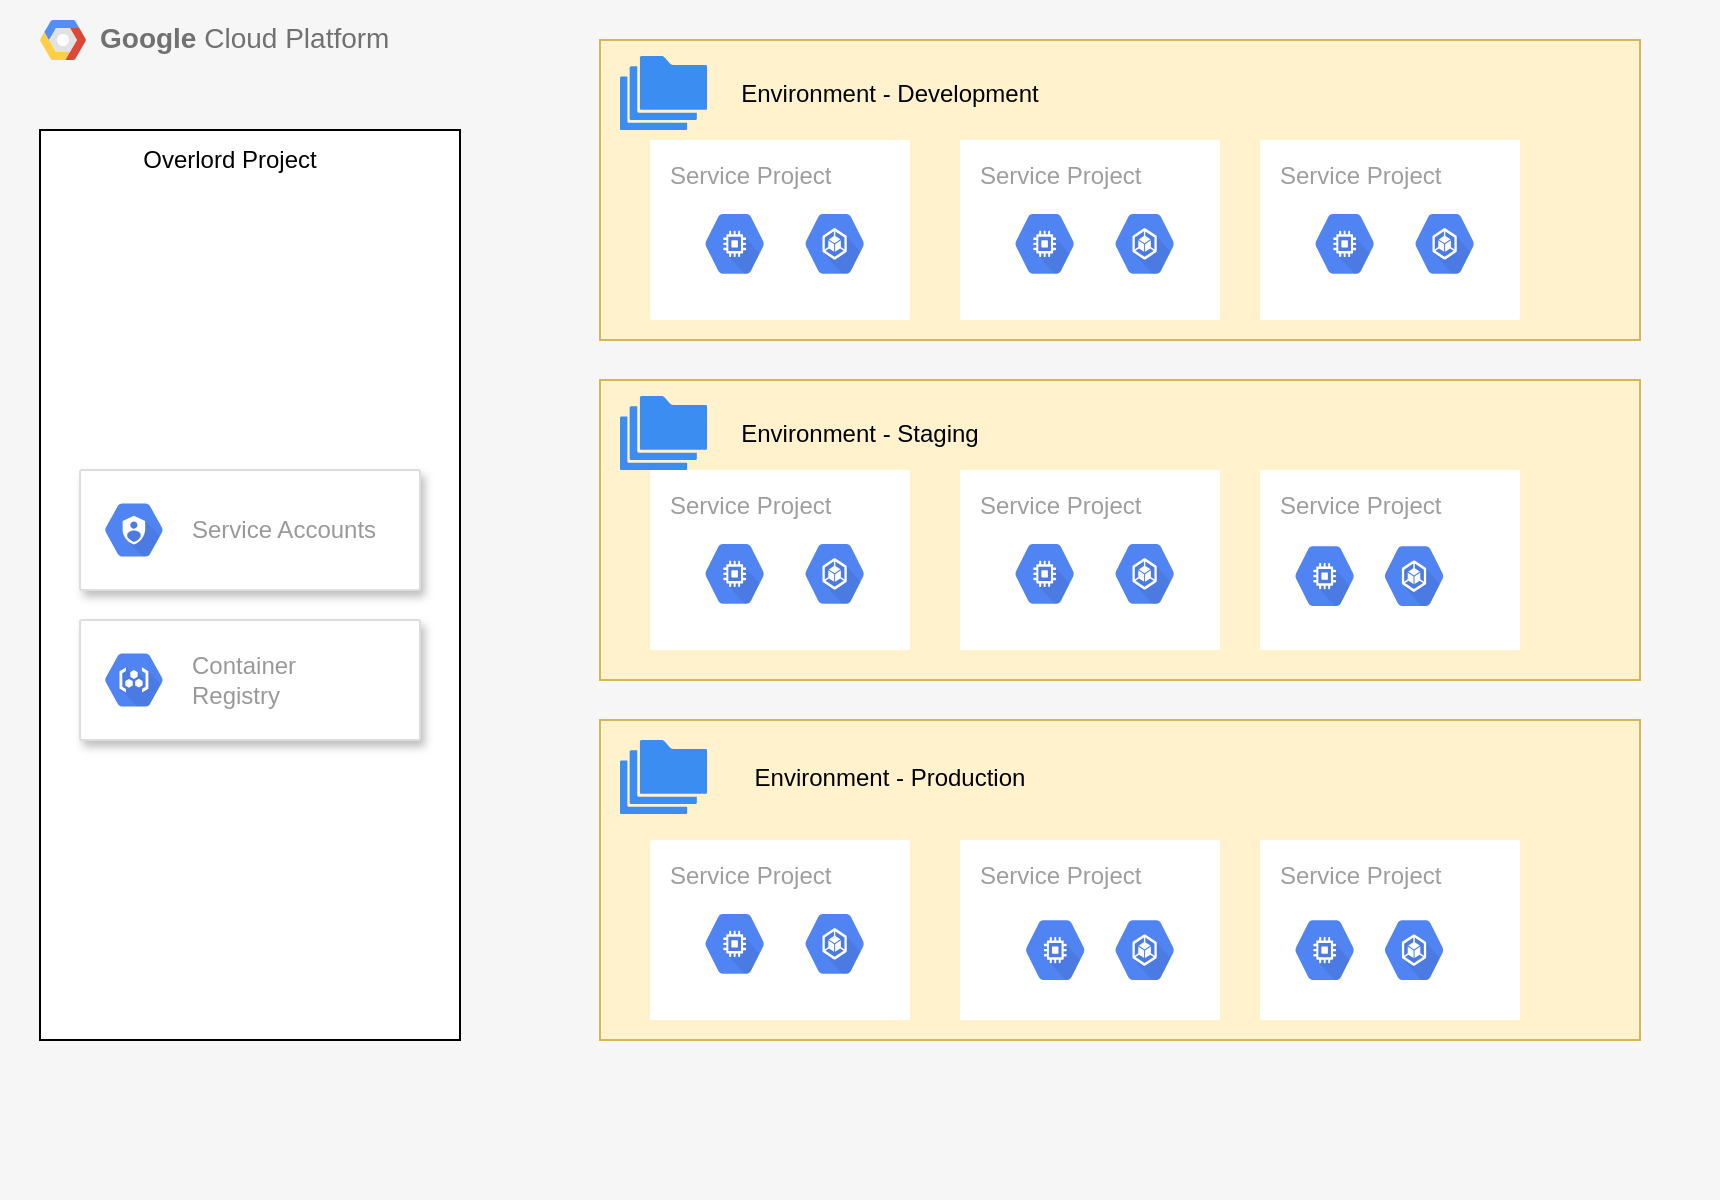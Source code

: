 <mxfile version="12.6.5" type="device"><diagram id="0qSN2Ue8RwLxnOLRnJEF" name="Page-1"><mxGraphModel dx="3338" dy="1897" grid="1" gridSize="10" guides="1" tooltips="1" connect="1" arrows="1" fold="1" page="1" pageScale="1" pageWidth="850" pageHeight="1100" math="0" shadow="0"><root><mxCell id="0"/><mxCell id="1" parent="0"/><mxCell id="9CwAwOwxEFyDEVWkz9mQ-1" value="&lt;b&gt;Google &lt;/b&gt;Cloud Platform" style="fillColor=#F6F6F6;strokeColor=none;shadow=0;gradientColor=none;fontSize=14;align=left;spacing=10;fontColor=#717171;9E9E9E;verticalAlign=top;spacingTop=-4;fontStyle=0;spacingLeft=40;html=1;" vertex="1" parent="1"><mxGeometry x="20" y="210" width="860" height="600" as="geometry"/></mxCell><mxCell id="9CwAwOwxEFyDEVWkz9mQ-2" value="" style="shape=mxgraph.gcp2.google_cloud_platform;fillColor=#F6F6F6;strokeColor=none;shadow=0;gradientColor=none;" vertex="1" parent="9CwAwOwxEFyDEVWkz9mQ-1"><mxGeometry width="23" height="20" relative="1" as="geometry"><mxPoint x="20" y="10" as="offset"/></mxGeometry></mxCell><mxCell id="9CwAwOwxEFyDEVWkz9mQ-7" value="" style="rounded=0;whiteSpace=wrap;html=1;fillColor=#fff2cc;strokeColor=#d6b656;" vertex="1" parent="9CwAwOwxEFyDEVWkz9mQ-1"><mxGeometry x="300" y="20" width="520" height="150" as="geometry"/></mxCell><mxCell id="9CwAwOwxEFyDEVWkz9mQ-8" value="" style="rounded=0;whiteSpace=wrap;html=1;fillColor=#fff2cc;strokeColor=#d6b656;" vertex="1" parent="9CwAwOwxEFyDEVWkz9mQ-1"><mxGeometry x="300" y="190" width="520" height="150" as="geometry"/></mxCell><mxCell id="9CwAwOwxEFyDEVWkz9mQ-9" value="" style="rounded=0;whiteSpace=wrap;html=1;fillColor=#fff2cc;strokeColor=#d6b656;" vertex="1" parent="9CwAwOwxEFyDEVWkz9mQ-1"><mxGeometry x="300" y="360" width="520" height="160" as="geometry"/></mxCell><mxCell id="9CwAwOwxEFyDEVWkz9mQ-10" value="" style="rounded=0;whiteSpace=wrap;html=1;" vertex="1" parent="9CwAwOwxEFyDEVWkz9mQ-1"><mxGeometry x="20" y="65" width="210" height="455" as="geometry"/></mxCell><mxCell id="9CwAwOwxEFyDEVWkz9mQ-4" value="Overlord Project" style="text;html=1;strokeColor=none;fillColor=none;align=center;verticalAlign=middle;whiteSpace=wrap;rounded=0;" vertex="1" parent="9CwAwOwxEFyDEVWkz9mQ-1"><mxGeometry x="55" y="70" width="120" height="20" as="geometry"/></mxCell><mxCell id="9CwAwOwxEFyDEVWkz9mQ-11" value="" style="shape=image;verticalLabelPosition=bottom;verticalAlign=top;imageAspect=0;image=https://www.datocms-assets.com/2885/1506457071-blog-terraform-list.svg" vertex="1" parent="9CwAwOwxEFyDEVWkz9mQ-1"><mxGeometry x="65" y="110" width="100" height="100" as="geometry"/></mxCell><mxCell id="9CwAwOwxEFyDEVWkz9mQ-12" value="" style="strokeColor=#dddddd;shadow=1;strokeWidth=1;rounded=1;absoluteArcSize=1;arcSize=2;" vertex="1" parent="9CwAwOwxEFyDEVWkz9mQ-1"><mxGeometry x="40" y="235" width="170" height="60" as="geometry"/></mxCell><mxCell id="9CwAwOwxEFyDEVWkz9mQ-13" value="Service Accounts" style="dashed=0;connectable=0;html=1;fillColor=#5184F3;strokeColor=none;shape=mxgraph.gcp2.hexIcon;prIcon=cloud_iam;part=1;labelPosition=right;verticalLabelPosition=middle;align=left;verticalAlign=middle;spacingLeft=5;fontColor=#999999;fontSize=12;" vertex="1" parent="9CwAwOwxEFyDEVWkz9mQ-12"><mxGeometry y="0.5" width="44" height="39" relative="1" as="geometry"><mxPoint x="5" y="-19.5" as="offset"/></mxGeometry></mxCell><mxCell id="9CwAwOwxEFyDEVWkz9mQ-14" value="" style="strokeColor=#dddddd;shadow=1;strokeWidth=1;rounded=1;absoluteArcSize=1;arcSize=2;" vertex="1" parent="9CwAwOwxEFyDEVWkz9mQ-1"><mxGeometry x="40" y="310" width="170" height="60" as="geometry"/></mxCell><mxCell id="9CwAwOwxEFyDEVWkz9mQ-15" value="Container&#10;Registry" style="dashed=0;connectable=0;html=1;fillColor=#5184F3;strokeColor=none;shape=mxgraph.gcp2.hexIcon;prIcon=container_registry;part=1;labelPosition=right;verticalLabelPosition=middle;align=left;verticalAlign=middle;spacingLeft=5;fontColor=#999999;fontSize=12;" vertex="1" parent="9CwAwOwxEFyDEVWkz9mQ-14"><mxGeometry y="0.5" width="44" height="39" relative="1" as="geometry"><mxPoint x="5" y="-19.5" as="offset"/></mxGeometry></mxCell><mxCell id="9CwAwOwxEFyDEVWkz9mQ-16" value="" style="html=1;aspect=fixed;strokeColor=none;shadow=0;align=center;verticalAlign=top;fillColor=#3B8DF1;shape=mxgraph.gcp2.folders" vertex="1" parent="9CwAwOwxEFyDEVWkz9mQ-1"><mxGeometry x="310" y="28" width="43.53" height="37" as="geometry"/></mxCell><mxCell id="9CwAwOwxEFyDEVWkz9mQ-17" value="" style="html=1;aspect=fixed;strokeColor=none;shadow=0;align=center;verticalAlign=top;fillColor=#3B8DF1;shape=mxgraph.gcp2.folders" vertex="1" parent="9CwAwOwxEFyDEVWkz9mQ-1"><mxGeometry x="310" y="198" width="43.53" height="37" as="geometry"/></mxCell><mxCell id="9CwAwOwxEFyDEVWkz9mQ-18" value="" style="html=1;aspect=fixed;strokeColor=none;shadow=0;align=center;verticalAlign=top;fillColor=#3B8DF1;shape=mxgraph.gcp2.folders" vertex="1" parent="9CwAwOwxEFyDEVWkz9mQ-1"><mxGeometry x="310" y="370" width="43.53" height="37" as="geometry"/></mxCell><mxCell id="9CwAwOwxEFyDEVWkz9mQ-19" value="Environment - Development" style="text;html=1;strokeColor=none;fillColor=none;align=center;verticalAlign=middle;whiteSpace=wrap;rounded=0;" vertex="1" parent="9CwAwOwxEFyDEVWkz9mQ-1"><mxGeometry x="340" y="36.5" width="210" height="20" as="geometry"/></mxCell><mxCell id="9CwAwOwxEFyDEVWkz9mQ-20" value="Environment - Staging&lt;span style=&quot;color: rgba(0 , 0 , 0 , 0) ; font-family: monospace ; font-size: 0px ; white-space: nowrap&quot;&gt;%3CmxGraphModel%3E%3Croot%3E%3CmxCell%20id%3D%220%22%2F%3E%3CmxCell%20id%3D%221%22%20parent%3D%220%22%2F%3E%3CmxCell%20id%3D%222%22%20value%3D%22Environment%20-%20Development%22%20style%3D%22text%3Bhtml%3D1%3BstrokeColor%3Dnone%3BfillColor%3Dnone%3Balign%3Dcenter%3BverticalAlign%3Dmiddle%3BwhiteSpace%3Dwrap%3Brounded%3D0%3B%22%20vertex%3D%221%22%20parent%3D%221%22%3E%3CmxGeometry%20x%3D%22400%22%20y%3D%22247%22%20width%3D%22210%22%20height%3D%2220%22%20as%3D%22geometry%22%2F%3E%3C%2FmxCell%3E%3C%2Froot%3E%3C%2FmxGraphModel%3E&lt;/span&gt;" style="text;html=1;strokeColor=none;fillColor=none;align=center;verticalAlign=middle;whiteSpace=wrap;rounded=0;" vertex="1" parent="9CwAwOwxEFyDEVWkz9mQ-1"><mxGeometry x="325" y="206.5" width="210" height="20" as="geometry"/></mxCell><mxCell id="9CwAwOwxEFyDEVWkz9mQ-21" value="Environment - Production&lt;span style=&quot;color: rgba(0 , 0 , 0 , 0) ; font-family: monospace ; font-size: 0px ; white-space: nowrap&quot;&gt;%3CmxGraphModel%3E%3Croot%3E%3CmxCell%20id%3D%220%22%2F%3E%3CmxCell%20id%3D%221%22%20parent%3D%220%22%2F%3E%3CmxCell%20id%3D%222%22%20value%3D%22Environment%20-%20Development%22%20style%3D%22text%3Bhtml%3D1%3BstrokeColor%3Dnone%3BfillColor%3Dnone%3Balign%3Dcenter%3BverticalAlign%3Dmiddle%3BwhiteSpace%3Dwrap%3Brounded%3D0%3B%22%20vertex%3D%221%22%20parent%3D%221%22%3E%3CmxGeometry%20x%3D%22400%22%20y%3D%22247%22%20width%3D%22210%22%20height%3D%2220%22%20as%3D%22geometry%22%2F%3E%3C%2FmxCell%3E%3C%2Froot%3E%3C%2FmxGraphModel%3E&lt;/span&gt;" style="text;html=1;strokeColor=none;fillColor=none;align=center;verticalAlign=middle;whiteSpace=wrap;rounded=0;" vertex="1" parent="9CwAwOwxEFyDEVWkz9mQ-1"><mxGeometry x="340" y="378.5" width="210" height="20" as="geometry"/></mxCell><mxCell id="9CwAwOwxEFyDEVWkz9mQ-31" value="" style="group" vertex="1" connectable="0" parent="9CwAwOwxEFyDEVWkz9mQ-1"><mxGeometry x="325" y="70" width="130" height="90" as="geometry"/></mxCell><mxCell id="9CwAwOwxEFyDEVWkz9mQ-27" value="Service Project" style="points=[[0,0,0],[0.25,0,0],[0.5,0,0],[0.75,0,0],[1,0,0],[1,0.25,0],[1,0.5,0],[1,0.75,0],[1,1,0],[0.75,1,0],[0.5,1,0],[0.25,1,0],[0,1,0],[0,0.75,0],[0,0.5,0],[0,0.25,0]];rounded=1;absoluteArcSize=1;arcSize=2;html=1;strokeColor=none;gradientColor=none;shadow=0;dashed=0;fontSize=12;fontColor=#9E9E9E;align=left;verticalAlign=top;spacing=10;spacingTop=-4;" vertex="1" parent="9CwAwOwxEFyDEVWkz9mQ-31"><mxGeometry width="130" height="90" as="geometry"/></mxCell><mxCell id="9CwAwOwxEFyDEVWkz9mQ-28" value="" style="html=1;fillColor=#5184F3;strokeColor=none;verticalAlign=top;labelPosition=center;verticalLabelPosition=bottom;align=center;spacingTop=-6;fontSize=11;fontStyle=1;fontColor=#999999;shape=mxgraph.gcp2.hexIcon;prIcon=compute_engine" vertex="1" parent="9CwAwOwxEFyDEVWkz9mQ-31"><mxGeometry x="20" y="30.003" width="44.71" height="43.875" as="geometry"/></mxCell><mxCell id="9CwAwOwxEFyDEVWkz9mQ-29" value="" style="html=1;fillColor=#5184F3;strokeColor=none;verticalAlign=top;labelPosition=center;verticalLabelPosition=bottom;align=center;spacingTop=-6;fontSize=11;fontStyle=1;fontColor=#999999;shape=mxgraph.gcp2.hexIcon;prIcon=container_engine" vertex="1" parent="9CwAwOwxEFyDEVWkz9mQ-31"><mxGeometry x="70.0" y="30.003" width="44.71" height="43.875" as="geometry"/></mxCell><mxCell id="9CwAwOwxEFyDEVWkz9mQ-32" value="" style="group" vertex="1" connectable="0" parent="9CwAwOwxEFyDEVWkz9mQ-1"><mxGeometry x="480" y="70" width="130" height="90" as="geometry"/></mxCell><mxCell id="9CwAwOwxEFyDEVWkz9mQ-33" value="Service Project" style="points=[[0,0,0],[0.25,0,0],[0.5,0,0],[0.75,0,0],[1,0,0],[1,0.25,0],[1,0.5,0],[1,0.75,0],[1,1,0],[0.75,1,0],[0.5,1,0],[0.25,1,0],[0,1,0],[0,0.75,0],[0,0.5,0],[0,0.25,0]];rounded=1;absoluteArcSize=1;arcSize=2;html=1;strokeColor=none;gradientColor=none;shadow=0;dashed=0;fontSize=12;fontColor=#9E9E9E;align=left;verticalAlign=top;spacing=10;spacingTop=-4;" vertex="1" parent="9CwAwOwxEFyDEVWkz9mQ-32"><mxGeometry width="130" height="90" as="geometry"/></mxCell><mxCell id="9CwAwOwxEFyDEVWkz9mQ-34" value="" style="html=1;fillColor=#5184F3;strokeColor=none;verticalAlign=top;labelPosition=center;verticalLabelPosition=bottom;align=center;spacingTop=-6;fontSize=11;fontStyle=1;fontColor=#999999;shape=mxgraph.gcp2.hexIcon;prIcon=compute_engine" vertex="1" parent="9CwAwOwxEFyDEVWkz9mQ-32"><mxGeometry x="20" y="30.003" width="44.71" height="43.875" as="geometry"/></mxCell><mxCell id="9CwAwOwxEFyDEVWkz9mQ-35" value="" style="html=1;fillColor=#5184F3;strokeColor=none;verticalAlign=top;labelPosition=center;verticalLabelPosition=bottom;align=center;spacingTop=-6;fontSize=11;fontStyle=1;fontColor=#999999;shape=mxgraph.gcp2.hexIcon;prIcon=container_engine" vertex="1" parent="9CwAwOwxEFyDEVWkz9mQ-32"><mxGeometry x="70.0" y="30.003" width="44.71" height="43.875" as="geometry"/></mxCell><mxCell id="9CwAwOwxEFyDEVWkz9mQ-36" value="" style="group" vertex="1" connectable="0" parent="9CwAwOwxEFyDEVWkz9mQ-1"><mxGeometry x="630" y="70" width="130" height="90" as="geometry"/></mxCell><mxCell id="9CwAwOwxEFyDEVWkz9mQ-37" value="Service Project" style="points=[[0,0,0],[0.25,0,0],[0.5,0,0],[0.75,0,0],[1,0,0],[1,0.25,0],[1,0.5,0],[1,0.75,0],[1,1,0],[0.75,1,0],[0.5,1,0],[0.25,1,0],[0,1,0],[0,0.75,0],[0,0.5,0],[0,0.25,0]];rounded=1;absoluteArcSize=1;arcSize=2;html=1;strokeColor=none;gradientColor=none;shadow=0;dashed=0;fontSize=12;fontColor=#9E9E9E;align=left;verticalAlign=top;spacing=10;spacingTop=-4;" vertex="1" parent="9CwAwOwxEFyDEVWkz9mQ-36"><mxGeometry width="130" height="90" as="geometry"/></mxCell><mxCell id="9CwAwOwxEFyDEVWkz9mQ-38" value="" style="html=1;fillColor=#5184F3;strokeColor=none;verticalAlign=top;labelPosition=center;verticalLabelPosition=bottom;align=center;spacingTop=-6;fontSize=11;fontStyle=1;fontColor=#999999;shape=mxgraph.gcp2.hexIcon;prIcon=compute_engine" vertex="1" parent="9CwAwOwxEFyDEVWkz9mQ-36"><mxGeometry x="20" y="30.003" width="44.71" height="43.875" as="geometry"/></mxCell><mxCell id="9CwAwOwxEFyDEVWkz9mQ-39" value="" style="html=1;fillColor=#5184F3;strokeColor=none;verticalAlign=top;labelPosition=center;verticalLabelPosition=bottom;align=center;spacingTop=-6;fontSize=11;fontStyle=1;fontColor=#999999;shape=mxgraph.gcp2.hexIcon;prIcon=container_engine" vertex="1" parent="9CwAwOwxEFyDEVWkz9mQ-36"><mxGeometry x="70.0" y="30.003" width="44.71" height="43.875" as="geometry"/></mxCell><mxCell id="9CwAwOwxEFyDEVWkz9mQ-44" value="" style="group" vertex="1" connectable="0" parent="9CwAwOwxEFyDEVWkz9mQ-1"><mxGeometry x="325" y="235" width="130" height="90" as="geometry"/></mxCell><mxCell id="9CwAwOwxEFyDEVWkz9mQ-45" value="Service Project" style="points=[[0,0,0],[0.25,0,0],[0.5,0,0],[0.75,0,0],[1,0,0],[1,0.25,0],[1,0.5,0],[1,0.75,0],[1,1,0],[0.75,1,0],[0.5,1,0],[0.25,1,0],[0,1,0],[0,0.75,0],[0,0.5,0],[0,0.25,0]];rounded=1;absoluteArcSize=1;arcSize=2;html=1;strokeColor=none;gradientColor=none;shadow=0;dashed=0;fontSize=12;fontColor=#9E9E9E;align=left;verticalAlign=top;spacing=10;spacingTop=-4;" vertex="1" parent="9CwAwOwxEFyDEVWkz9mQ-44"><mxGeometry width="130" height="90" as="geometry"/></mxCell><mxCell id="9CwAwOwxEFyDEVWkz9mQ-46" value="" style="html=1;fillColor=#5184F3;strokeColor=none;verticalAlign=top;labelPosition=center;verticalLabelPosition=bottom;align=center;spacingTop=-6;fontSize=11;fontStyle=1;fontColor=#999999;shape=mxgraph.gcp2.hexIcon;prIcon=compute_engine" vertex="1" parent="9CwAwOwxEFyDEVWkz9mQ-44"><mxGeometry x="20" y="30.003" width="44.71" height="43.875" as="geometry"/></mxCell><mxCell id="9CwAwOwxEFyDEVWkz9mQ-47" value="" style="html=1;fillColor=#5184F3;strokeColor=none;verticalAlign=top;labelPosition=center;verticalLabelPosition=bottom;align=center;spacingTop=-6;fontSize=11;fontStyle=1;fontColor=#999999;shape=mxgraph.gcp2.hexIcon;prIcon=container_engine" vertex="1" parent="9CwAwOwxEFyDEVWkz9mQ-44"><mxGeometry x="70.0" y="30.003" width="44.71" height="43.875" as="geometry"/></mxCell><mxCell id="9CwAwOwxEFyDEVWkz9mQ-48" value="" style="group" vertex="1" connectable="0" parent="9CwAwOwxEFyDEVWkz9mQ-1"><mxGeometry x="480" y="235" width="130" height="90" as="geometry"/></mxCell><mxCell id="9CwAwOwxEFyDEVWkz9mQ-49" value="Service Project" style="points=[[0,0,0],[0.25,0,0],[0.5,0,0],[0.75,0,0],[1,0,0],[1,0.25,0],[1,0.5,0],[1,0.75,0],[1,1,0],[0.75,1,0],[0.5,1,0],[0.25,1,0],[0,1,0],[0,0.75,0],[0,0.5,0],[0,0.25,0]];rounded=1;absoluteArcSize=1;arcSize=2;html=1;strokeColor=none;gradientColor=none;shadow=0;dashed=0;fontSize=12;fontColor=#9E9E9E;align=left;verticalAlign=top;spacing=10;spacingTop=-4;" vertex="1" parent="9CwAwOwxEFyDEVWkz9mQ-48"><mxGeometry width="130" height="90" as="geometry"/></mxCell><mxCell id="9CwAwOwxEFyDEVWkz9mQ-50" value="" style="html=1;fillColor=#5184F3;strokeColor=none;verticalAlign=top;labelPosition=center;verticalLabelPosition=bottom;align=center;spacingTop=-6;fontSize=11;fontStyle=1;fontColor=#999999;shape=mxgraph.gcp2.hexIcon;prIcon=compute_engine" vertex="1" parent="9CwAwOwxEFyDEVWkz9mQ-48"><mxGeometry x="20" y="30.003" width="44.71" height="43.875" as="geometry"/></mxCell><mxCell id="9CwAwOwxEFyDEVWkz9mQ-51" value="" style="html=1;fillColor=#5184F3;strokeColor=none;verticalAlign=top;labelPosition=center;verticalLabelPosition=bottom;align=center;spacingTop=-6;fontSize=11;fontStyle=1;fontColor=#999999;shape=mxgraph.gcp2.hexIcon;prIcon=container_engine" vertex="1" parent="9CwAwOwxEFyDEVWkz9mQ-48"><mxGeometry x="70.0" y="30.003" width="44.71" height="43.875" as="geometry"/></mxCell><mxCell id="9CwAwOwxEFyDEVWkz9mQ-52" value="Service Project" style="points=[[0,0,0],[0.25,0,0],[0.5,0,0],[0.75,0,0],[1,0,0],[1,0.25,0],[1,0.5,0],[1,0.75,0],[1,1,0],[0.75,1,0],[0.5,1,0],[0.25,1,0],[0,1,0],[0,0.75,0],[0,0.5,0],[0,0.25,0]];rounded=1;absoluteArcSize=1;arcSize=2;html=1;strokeColor=none;gradientColor=none;shadow=0;dashed=0;fontSize=12;fontColor=#9E9E9E;align=left;verticalAlign=top;spacing=10;spacingTop=-4;" vertex="1" parent="9CwAwOwxEFyDEVWkz9mQ-1"><mxGeometry x="630" y="235" width="130" height="90" as="geometry"/></mxCell><mxCell id="9CwAwOwxEFyDEVWkz9mQ-53" value="" style="group" vertex="1" connectable="0" parent="9CwAwOwxEFyDEVWkz9mQ-1"><mxGeometry x="325" y="420" width="130" height="90" as="geometry"/></mxCell><mxCell id="9CwAwOwxEFyDEVWkz9mQ-54" value="Service Project" style="points=[[0,0,0],[0.25,0,0],[0.5,0,0],[0.75,0,0],[1,0,0],[1,0.25,0],[1,0.5,0],[1,0.75,0],[1,1,0],[0.75,1,0],[0.5,1,0],[0.25,1,0],[0,1,0],[0,0.75,0],[0,0.5,0],[0,0.25,0]];rounded=1;absoluteArcSize=1;arcSize=2;html=1;strokeColor=none;gradientColor=none;shadow=0;dashed=0;fontSize=12;fontColor=#9E9E9E;align=left;verticalAlign=top;spacing=10;spacingTop=-4;" vertex="1" parent="9CwAwOwxEFyDEVWkz9mQ-53"><mxGeometry width="130" height="90" as="geometry"/></mxCell><mxCell id="9CwAwOwxEFyDEVWkz9mQ-55" value="" style="html=1;fillColor=#5184F3;strokeColor=none;verticalAlign=top;labelPosition=center;verticalLabelPosition=bottom;align=center;spacingTop=-6;fontSize=11;fontStyle=1;fontColor=#999999;shape=mxgraph.gcp2.hexIcon;prIcon=compute_engine" vertex="1" parent="9CwAwOwxEFyDEVWkz9mQ-53"><mxGeometry x="20" y="30.003" width="44.71" height="43.875" as="geometry"/></mxCell><mxCell id="9CwAwOwxEFyDEVWkz9mQ-56" value="" style="html=1;fillColor=#5184F3;strokeColor=none;verticalAlign=top;labelPosition=center;verticalLabelPosition=bottom;align=center;spacingTop=-6;fontSize=11;fontStyle=1;fontColor=#999999;shape=mxgraph.gcp2.hexIcon;prIcon=container_engine" vertex="1" parent="9CwAwOwxEFyDEVWkz9mQ-53"><mxGeometry x="70.0" y="30.003" width="44.71" height="43.875" as="geometry"/></mxCell><mxCell id="9CwAwOwxEFyDEVWkz9mQ-57" value="" style="group" vertex="1" connectable="0" parent="9CwAwOwxEFyDEVWkz9mQ-1"><mxGeometry x="480" y="407" width="130" height="90" as="geometry"/></mxCell><mxCell id="9CwAwOwxEFyDEVWkz9mQ-58" value="Service Project" style="points=[[0,0,0],[0.25,0,0],[0.5,0,0],[0.75,0,0],[1,0,0],[1,0.25,0],[1,0.5,0],[1,0.75,0],[1,1,0],[0.75,1,0],[0.5,1,0],[0.25,1,0],[0,1,0],[0,0.75,0],[0,0.5,0],[0,0.25,0]];rounded=1;absoluteArcSize=1;arcSize=2;html=1;strokeColor=none;gradientColor=none;shadow=0;dashed=0;fontSize=12;fontColor=#9E9E9E;align=left;verticalAlign=top;spacing=10;spacingTop=-4;" vertex="1" parent="9CwAwOwxEFyDEVWkz9mQ-57"><mxGeometry y="13" width="130" height="90" as="geometry"/></mxCell><mxCell id="9CwAwOwxEFyDEVWkz9mQ-59" value="" style="html=1;fillColor=#5184F3;strokeColor=none;verticalAlign=top;labelPosition=center;verticalLabelPosition=bottom;align=center;spacingTop=-6;fontSize=11;fontStyle=1;fontColor=#999999;shape=mxgraph.gcp2.hexIcon;prIcon=compute_engine" vertex="1" parent="9CwAwOwxEFyDEVWkz9mQ-57"><mxGeometry x="25.29" y="46.123" width="44.71" height="43.875" as="geometry"/></mxCell><mxCell id="9CwAwOwxEFyDEVWkz9mQ-60" value="" style="html=1;fillColor=#5184F3;strokeColor=none;verticalAlign=top;labelPosition=center;verticalLabelPosition=bottom;align=center;spacingTop=-6;fontSize=11;fontStyle=1;fontColor=#999999;shape=mxgraph.gcp2.hexIcon;prIcon=container_engine" vertex="1" parent="9CwAwOwxEFyDEVWkz9mQ-57"><mxGeometry x="70.0" y="46.123" width="44.71" height="43.875" as="geometry"/></mxCell><mxCell id="9CwAwOwxEFyDEVWkz9mQ-61" value="Service Project" style="points=[[0,0,0],[0.25,0,0],[0.5,0,0],[0.75,0,0],[1,0,0],[1,0.25,0],[1,0.5,0],[1,0.75,0],[1,1,0],[0.75,1,0],[0.5,1,0],[0.25,1,0],[0,1,0],[0,0.75,0],[0,0.5,0],[0,0.25,0]];rounded=1;absoluteArcSize=1;arcSize=2;html=1;strokeColor=none;gradientColor=none;shadow=0;dashed=0;fontSize=12;fontColor=#9E9E9E;align=left;verticalAlign=top;spacing=10;spacingTop=-4;" vertex="1" parent="9CwAwOwxEFyDEVWkz9mQ-1"><mxGeometry x="630" y="420" width="130" height="90" as="geometry"/></mxCell><mxCell id="9CwAwOwxEFyDEVWkz9mQ-110" value="" style="html=1;fillColor=#5184F3;strokeColor=none;verticalAlign=top;labelPosition=center;verticalLabelPosition=bottom;align=center;spacingTop=-6;fontSize=11;fontStyle=1;fontColor=#999999;shape=mxgraph.gcp2.hexIcon;prIcon=compute_engine" vertex="1" parent="9CwAwOwxEFyDEVWkz9mQ-1"><mxGeometry x="640" y="453.123" width="44.71" height="43.875" as="geometry"/></mxCell><mxCell id="9CwAwOwxEFyDEVWkz9mQ-111" value="" style="html=1;fillColor=#5184F3;strokeColor=none;verticalAlign=top;labelPosition=center;verticalLabelPosition=bottom;align=center;spacingTop=-6;fontSize=11;fontStyle=1;fontColor=#999999;shape=mxgraph.gcp2.hexIcon;prIcon=container_engine" vertex="1" parent="9CwAwOwxEFyDEVWkz9mQ-1"><mxGeometry x="684.71" y="453.123" width="44.71" height="43.875" as="geometry"/></mxCell><mxCell id="9CwAwOwxEFyDEVWkz9mQ-112" value="" style="html=1;fillColor=#5184F3;strokeColor=none;verticalAlign=top;labelPosition=center;verticalLabelPosition=bottom;align=center;spacingTop=-6;fontSize=11;fontStyle=1;fontColor=#999999;shape=mxgraph.gcp2.hexIcon;prIcon=compute_engine" vertex="1" parent="9CwAwOwxEFyDEVWkz9mQ-1"><mxGeometry x="640" y="266.123" width="44.71" height="43.875" as="geometry"/></mxCell><mxCell id="9CwAwOwxEFyDEVWkz9mQ-113" value="" style="html=1;fillColor=#5184F3;strokeColor=none;verticalAlign=top;labelPosition=center;verticalLabelPosition=bottom;align=center;spacingTop=-6;fontSize=11;fontStyle=1;fontColor=#999999;shape=mxgraph.gcp2.hexIcon;prIcon=container_engine" vertex="1" parent="9CwAwOwxEFyDEVWkz9mQ-1"><mxGeometry x="684.71" y="266.123" width="44.71" height="43.875" as="geometry"/></mxCell></root></mxGraphModel></diagram></mxfile>